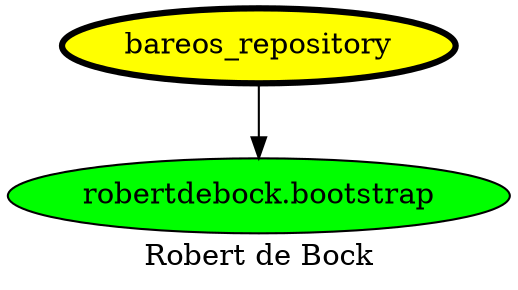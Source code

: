 digraph PhiloDilemma {
  label = "Robert de Bock" ;
  overlap=false
  {
    "bareos_repository" [fillcolor=yellow style=filled penwidth=3]
    "robertdebock.bootstrap" [fillcolor=green style=filled]
  }
  "bareos_repository" -> "robertdebock.bootstrap"
}
